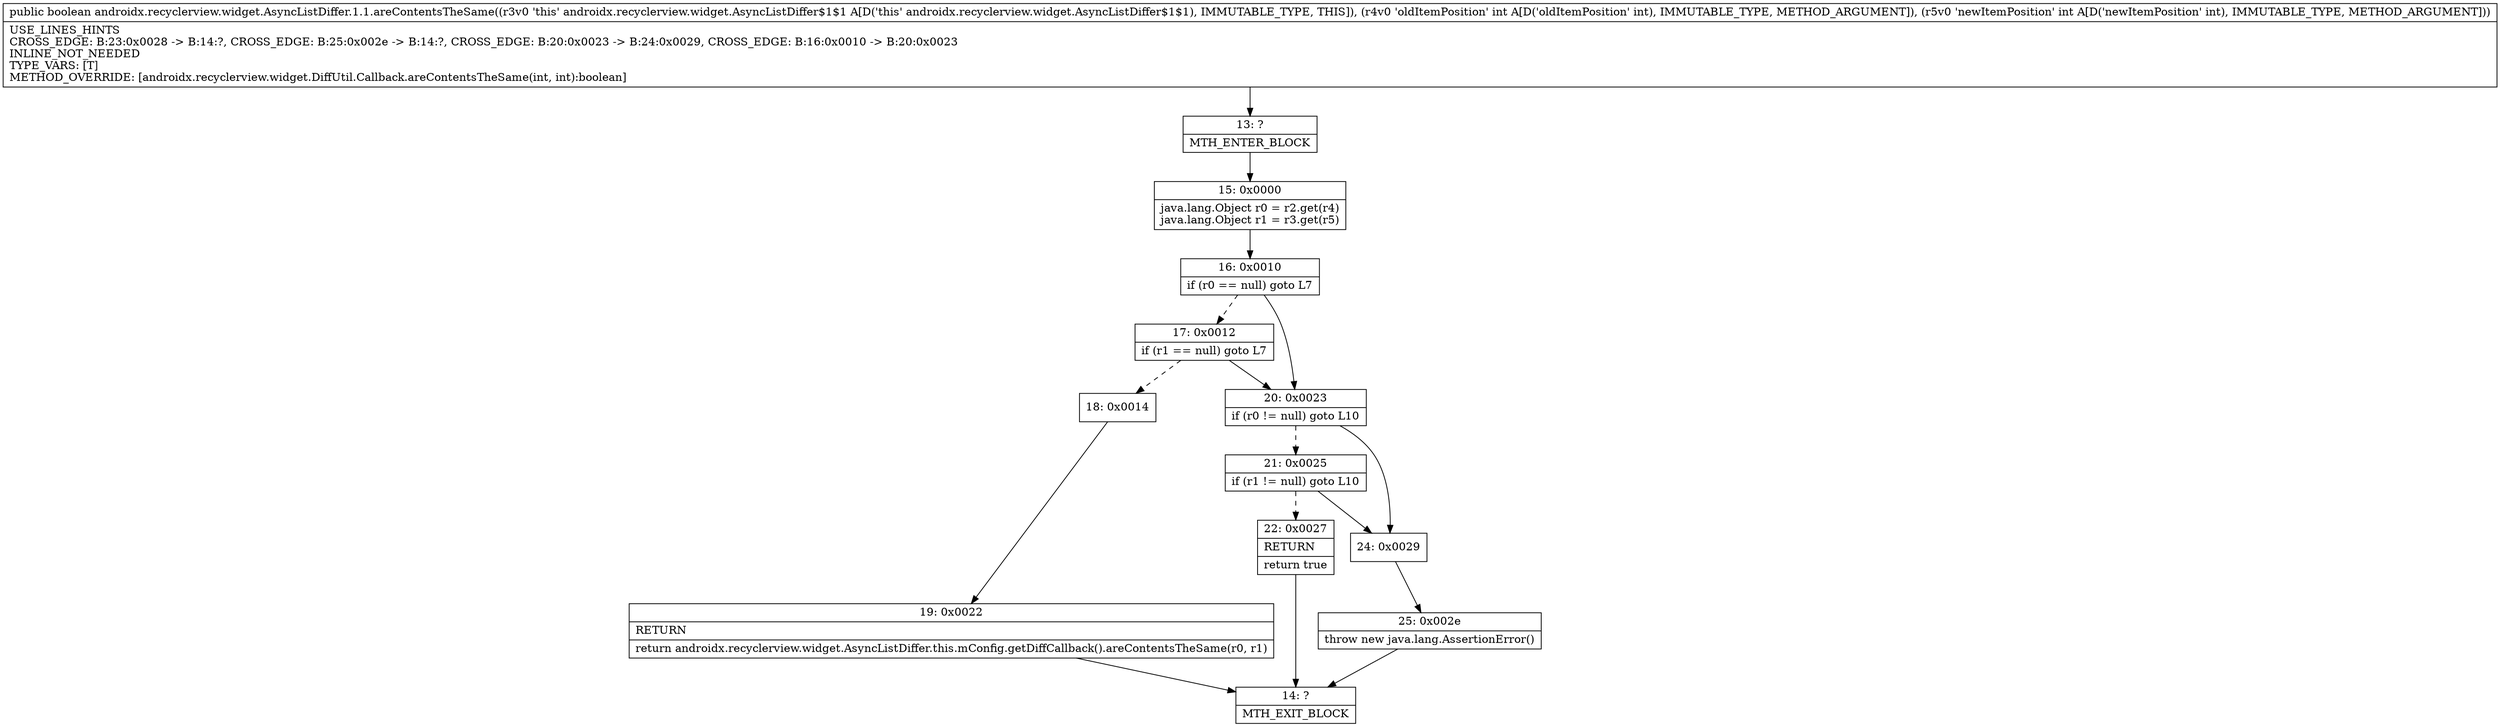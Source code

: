 digraph "CFG forandroidx.recyclerview.widget.AsyncListDiffer.1.1.areContentsTheSame(II)Z" {
Node_13 [shape=record,label="{13\:\ ?|MTH_ENTER_BLOCK\l}"];
Node_15 [shape=record,label="{15\:\ 0x0000|java.lang.Object r0 = r2.get(r4)\ljava.lang.Object r1 = r3.get(r5)\l}"];
Node_16 [shape=record,label="{16\:\ 0x0010|if (r0 == null) goto L7\l}"];
Node_17 [shape=record,label="{17\:\ 0x0012|if (r1 == null) goto L7\l}"];
Node_18 [shape=record,label="{18\:\ 0x0014}"];
Node_19 [shape=record,label="{19\:\ 0x0022|RETURN\l|return androidx.recyclerview.widget.AsyncListDiffer.this.mConfig.getDiffCallback().areContentsTheSame(r0, r1)\l}"];
Node_14 [shape=record,label="{14\:\ ?|MTH_EXIT_BLOCK\l}"];
Node_20 [shape=record,label="{20\:\ 0x0023|if (r0 != null) goto L10\l}"];
Node_21 [shape=record,label="{21\:\ 0x0025|if (r1 != null) goto L10\l}"];
Node_22 [shape=record,label="{22\:\ 0x0027|RETURN\l|return true\l}"];
Node_24 [shape=record,label="{24\:\ 0x0029}"];
Node_25 [shape=record,label="{25\:\ 0x002e|throw new java.lang.AssertionError()\l}"];
MethodNode[shape=record,label="{public boolean androidx.recyclerview.widget.AsyncListDiffer.1.1.areContentsTheSame((r3v0 'this' androidx.recyclerview.widget.AsyncListDiffer$1$1 A[D('this' androidx.recyclerview.widget.AsyncListDiffer$1$1), IMMUTABLE_TYPE, THIS]), (r4v0 'oldItemPosition' int A[D('oldItemPosition' int), IMMUTABLE_TYPE, METHOD_ARGUMENT]), (r5v0 'newItemPosition' int A[D('newItemPosition' int), IMMUTABLE_TYPE, METHOD_ARGUMENT]))  | USE_LINES_HINTS\lCROSS_EDGE: B:23:0x0028 \-\> B:14:?, CROSS_EDGE: B:25:0x002e \-\> B:14:?, CROSS_EDGE: B:20:0x0023 \-\> B:24:0x0029, CROSS_EDGE: B:16:0x0010 \-\> B:20:0x0023\lINLINE_NOT_NEEDED\lTYPE_VARS: [T]\lMETHOD_OVERRIDE: [androidx.recyclerview.widget.DiffUtil.Callback.areContentsTheSame(int, int):boolean]\l}"];
MethodNode -> Node_13;Node_13 -> Node_15;
Node_15 -> Node_16;
Node_16 -> Node_17[style=dashed];
Node_16 -> Node_20;
Node_17 -> Node_18[style=dashed];
Node_17 -> Node_20;
Node_18 -> Node_19;
Node_19 -> Node_14;
Node_20 -> Node_21[style=dashed];
Node_20 -> Node_24;
Node_21 -> Node_22[style=dashed];
Node_21 -> Node_24;
Node_22 -> Node_14;
Node_24 -> Node_25;
Node_25 -> Node_14;
}

